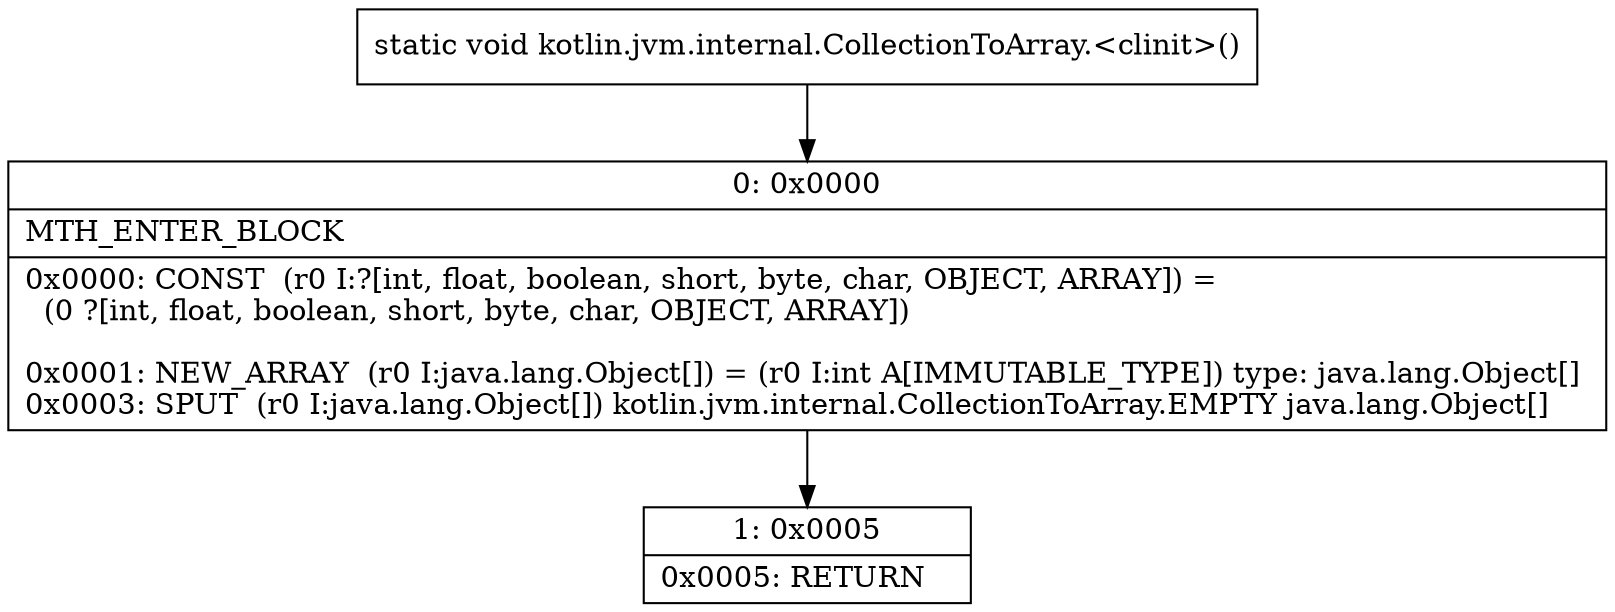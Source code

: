 digraph "CFG forkotlin.jvm.internal.CollectionToArray.\<clinit\>()V" {
Node_0 [shape=record,label="{0\:\ 0x0000|MTH_ENTER_BLOCK\l|0x0000: CONST  (r0 I:?[int, float, boolean, short, byte, char, OBJECT, ARRAY]) = \l  (0 ?[int, float, boolean, short, byte, char, OBJECT, ARRAY])\l \l0x0001: NEW_ARRAY  (r0 I:java.lang.Object[]) = (r0 I:int A[IMMUTABLE_TYPE]) type: java.lang.Object[] \l0x0003: SPUT  (r0 I:java.lang.Object[]) kotlin.jvm.internal.CollectionToArray.EMPTY java.lang.Object[] \l}"];
Node_1 [shape=record,label="{1\:\ 0x0005|0x0005: RETURN   \l}"];
MethodNode[shape=record,label="{static void kotlin.jvm.internal.CollectionToArray.\<clinit\>() }"];
MethodNode -> Node_0;
Node_0 -> Node_1;
}


